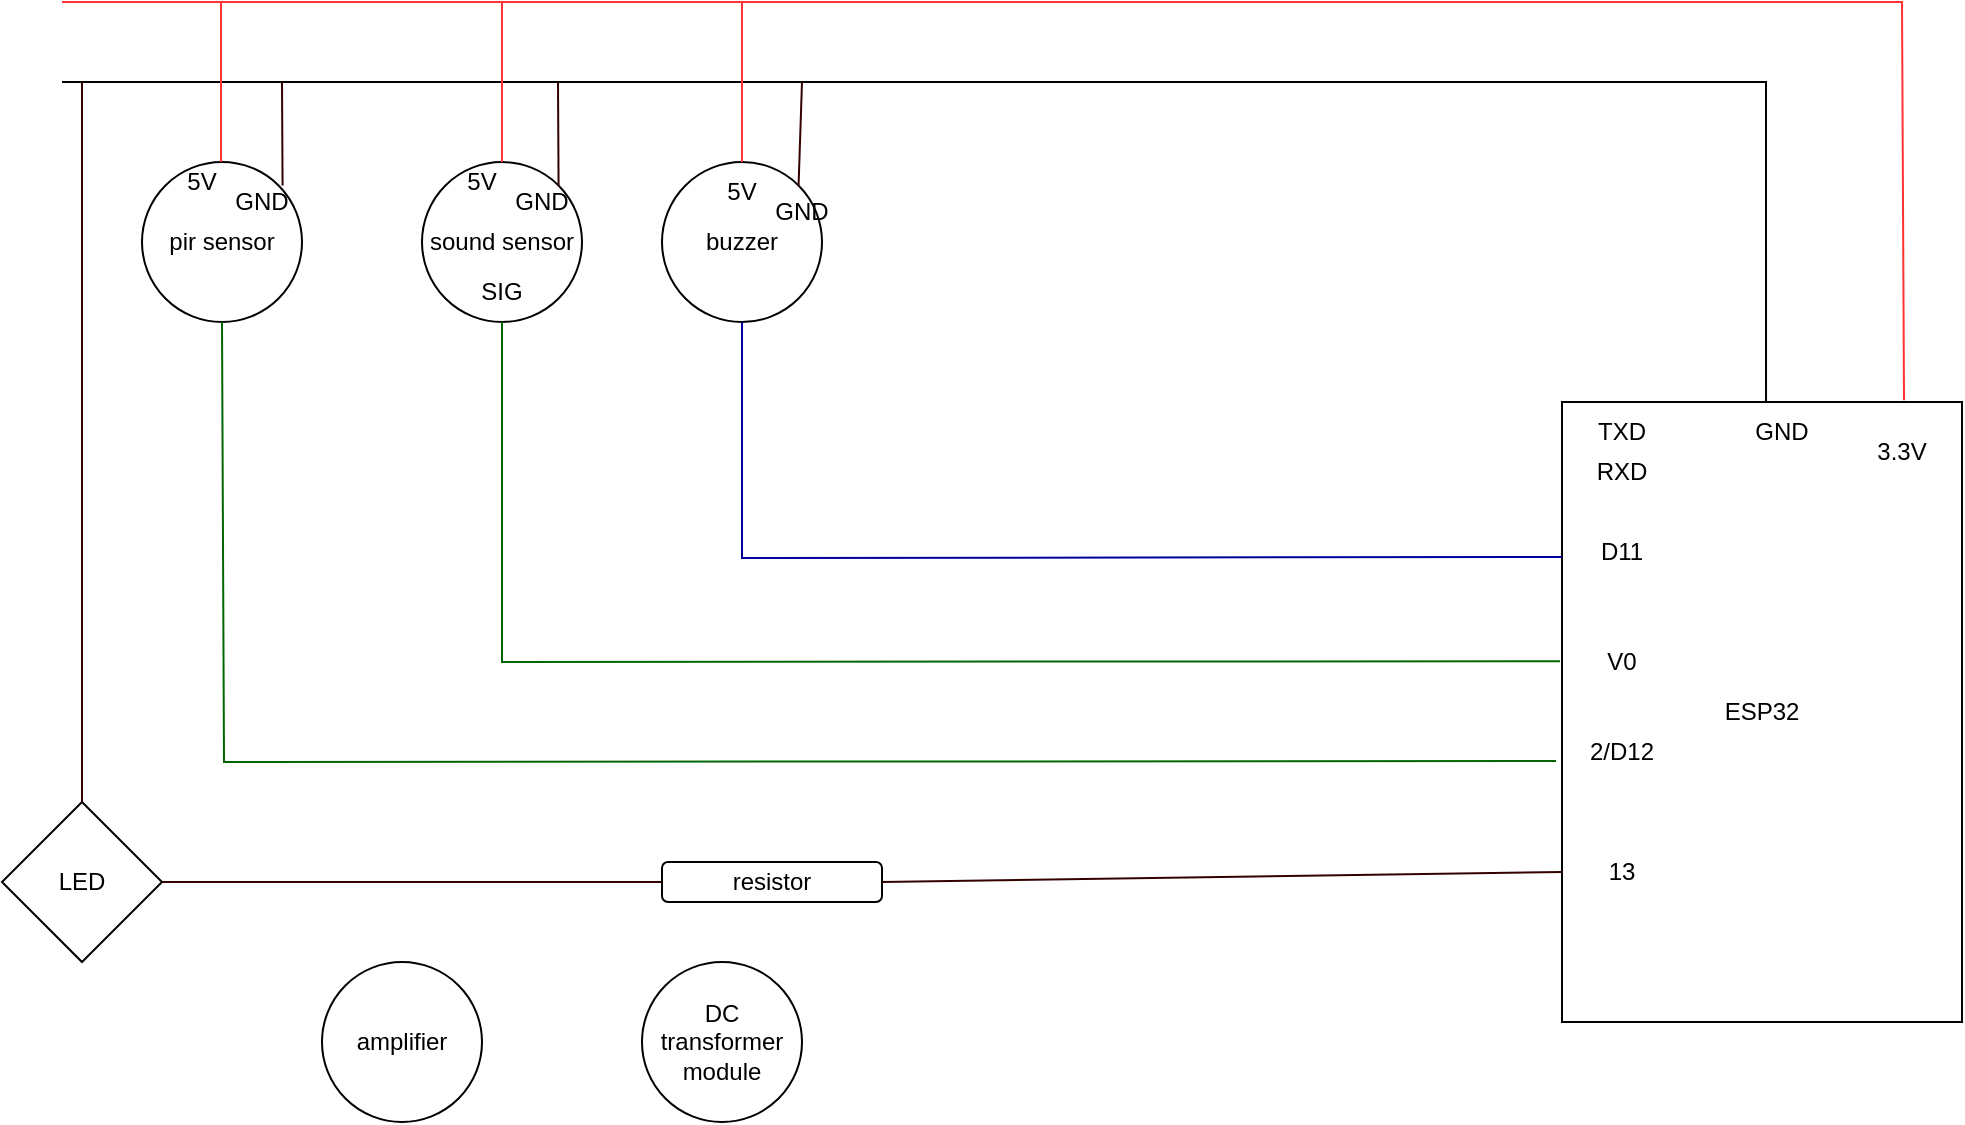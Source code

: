 <mxfile version="20.5.3" type="embed"><diagram id="Ut5pgSIDFxN2BnhGWpWC" name="Page-1"><mxGraphModel dx="1741" dy="760" grid="1" gridSize="10" guides="1" tooltips="1" connect="1" arrows="1" fold="1" page="1" pageScale="1" pageWidth="850" pageHeight="1100" math="0" shadow="0"><root><mxCell id="0"/><mxCell id="1" parent="0"/><mxCell id="2" value="ESP32" style="rounded=0;whiteSpace=wrap;html=1;" parent="1" vertex="1"><mxGeometry x="270" y="240" width="200" height="310" as="geometry"/></mxCell><mxCell id="4" value="buzzer" style="ellipse;whiteSpace=wrap;html=1;aspect=fixed;movable=0;resizable=0;rotatable=0;deletable=0;editable=0;connectable=0;" parent="1" vertex="1"><mxGeometry x="-180" y="120" width="80" height="80" as="geometry"/></mxCell><mxCell id="5" value="sound sensor" style="ellipse;whiteSpace=wrap;html=1;aspect=fixed;movable=0;resizable=0;rotatable=0;deletable=0;editable=0;connectable=0;" parent="1" vertex="1"><mxGeometry x="-300" y="120" width="80" height="80" as="geometry"/></mxCell><mxCell id="6" value="pir sensor" style="ellipse;whiteSpace=wrap;html=1;aspect=fixed;movable=0;resizable=0;rotatable=0;deletable=0;editable=0;connectable=0;" parent="1" vertex="1"><mxGeometry x="-440" y="120" width="80" height="80" as="geometry"/></mxCell><mxCell id="7" value="DC transformer module" style="ellipse;whiteSpace=wrap;html=1;aspect=fixed;" parent="1" vertex="1"><mxGeometry x="-190" y="520" width="80" height="80" as="geometry"/></mxCell><mxCell id="8" value="amplifier" style="ellipse;whiteSpace=wrap;html=1;aspect=fixed;" parent="1" vertex="1"><mxGeometry x="-350" y="520" width="80" height="80" as="geometry"/></mxCell><mxCell id="11" value="" style="endArrow=none;html=1;rounded=0;exitX=0.855;exitY=-0.003;exitDx=0;exitDy=0;exitPerimeter=0;strokeColor=#FF3333;" parent="1" source="2" edge="1"><mxGeometry width="50" height="50" relative="1" as="geometry"><mxPoint x="491" y="286.04" as="sourcePoint"/><mxPoint x="-480" y="40" as="targetPoint"/><Array as="points"><mxPoint x="440" y="40"/></Array></mxGeometry></mxCell><mxCell id="12" value="" style="endArrow=none;html=1;rounded=0;exitX=0.367;exitY=-0.017;exitDx=0;exitDy=0;exitPerimeter=0;" parent="1" source="14" edge="1"><mxGeometry width="50" height="50" relative="1" as="geometry"><mxPoint x="501" y="296.04" as="sourcePoint"/><mxPoint x="-480" y="80" as="targetPoint"/><Array as="points"><mxPoint x="372" y="80"/><mxPoint x="200" y="80"/></Array></mxGeometry></mxCell><mxCell id="13" value="3.3V" style="text;html=1;strokeColor=none;fillColor=none;align=center;verticalAlign=middle;whiteSpace=wrap;rounded=0;" parent="1" vertex="1"><mxGeometry x="410" y="250" width="60" height="30" as="geometry"/></mxCell><mxCell id="14" value="GND" style="text;html=1;strokeColor=none;fillColor=none;align=center;verticalAlign=middle;whiteSpace=wrap;rounded=0;" parent="1" vertex="1"><mxGeometry x="350" y="240" width="60" height="30" as="geometry"/></mxCell><mxCell id="20" value="TXD" style="text;html=1;strokeColor=none;fillColor=none;align=center;verticalAlign=middle;whiteSpace=wrap;rounded=0;" parent="1" vertex="1"><mxGeometry x="270" y="240" width="60" height="30" as="geometry"/></mxCell><mxCell id="21" value="RXD" style="text;html=1;strokeColor=none;fillColor=none;align=center;verticalAlign=middle;whiteSpace=wrap;rounded=0;" parent="1" vertex="1"><mxGeometry x="270" y="260" width="60" height="30" as="geometry"/></mxCell><mxCell id="27" value="" style="endArrow=none;html=1;rounded=0;entryX=0.5;entryY=0;entryDx=0;entryDy=0;strokeColor=#FF3333;" parent="1" target="4" edge="1"><mxGeometry width="50" height="50" relative="1" as="geometry"><mxPoint x="-140" y="40" as="sourcePoint"/><mxPoint x="11.967" y="131.967" as="targetPoint"/></mxGeometry></mxCell><mxCell id="28" value="" style="endArrow=none;html=1;rounded=0;strokeColor=#330000;exitX=1;exitY=0;exitDx=0;exitDy=0;" parent="1" source="4" edge="1"><mxGeometry width="50" height="50" relative="1" as="geometry"><mxPoint x="20" y="60" as="sourcePoint"/><mxPoint x="-110" y="80" as="targetPoint"/></mxGeometry></mxCell><mxCell id="29" value="" style="endArrow=none;html=1;rounded=0;entryX=0;entryY=0.25;entryDx=0;entryDy=0;strokeColor=#000099;exitX=0.5;exitY=1;exitDx=0;exitDy=0;" parent="1" source="4" target="2" edge="1"><mxGeometry width="50" height="50" relative="1" as="geometry"><mxPoint x="-140" y="50" as="sourcePoint"/><mxPoint x="-130" y="130" as="targetPoint"/><Array as="points"><mxPoint x="-140" y="318"/></Array></mxGeometry></mxCell><mxCell id="30" value="D11" style="text;html=1;strokeColor=none;fillColor=none;align=center;verticalAlign=middle;whiteSpace=wrap;rounded=0;" parent="1" vertex="1"><mxGeometry x="270" y="300" width="60" height="30" as="geometry"/></mxCell><mxCell id="31" value="" style="endArrow=none;html=1;rounded=0;entryX=0.5;entryY=0;entryDx=0;entryDy=0;strokeColor=#FF3333;" parent="1" target="5" edge="1"><mxGeometry width="50" height="50" relative="1" as="geometry"><mxPoint x="-260" y="40" as="sourcePoint"/><mxPoint x="-130" y="130" as="targetPoint"/></mxGeometry></mxCell><mxCell id="32" value="" style="endArrow=none;html=1;rounded=0;strokeColor=#330000;entryX=1;entryY=0;entryDx=0;entryDy=0;" parent="1" target="5" edge="1"><mxGeometry width="50" height="50" relative="1" as="geometry"><mxPoint x="-232" y="80" as="sourcePoint"/><mxPoint x="-100" y="90" as="targetPoint"/></mxGeometry></mxCell><mxCell id="33" value="" style="endArrow=none;html=1;rounded=0;entryX=-0.005;entryY=0.418;entryDx=0;entryDy=0;strokeColor=#006600;exitX=0.5;exitY=1;exitDx=0;exitDy=0;entryPerimeter=0;" parent="1" source="5" target="2" edge="1"><mxGeometry width="50" height="50" relative="1" as="geometry"><mxPoint x="-130" y="210" as="sourcePoint"/><mxPoint x="280" y="327.5" as="targetPoint"/><Array as="points"><mxPoint x="-260" y="370"/></Array></mxGeometry></mxCell><mxCell id="34" value="V0" style="text;html=1;strokeColor=none;fillColor=none;align=center;verticalAlign=middle;whiteSpace=wrap;rounded=0;" parent="1" vertex="1"><mxGeometry x="270" y="355" width="60" height="30" as="geometry"/></mxCell><mxCell id="36" value="SIG" style="text;html=1;strokeColor=none;fillColor=none;align=center;verticalAlign=middle;whiteSpace=wrap;rounded=0;movable=0;resizable=0;rotatable=0;deletable=0;editable=0;connectable=0;" parent="1" vertex="1"><mxGeometry x="-290" y="170" width="60" height="30" as="geometry"/></mxCell><mxCell id="37" value="" style="endArrow=none;html=1;rounded=0;entryX=0.5;entryY=0;entryDx=0;entryDy=0;strokeColor=#FF3333;" parent="1" edge="1"><mxGeometry width="50" height="50" relative="1" as="geometry"><mxPoint x="-400.5" y="40" as="sourcePoint"/><mxPoint x="-400.5" y="120" as="targetPoint"/></mxGeometry></mxCell><mxCell id="38" value="" style="endArrow=none;html=1;rounded=0;strokeColor=#330000;entryX=1;entryY=0;entryDx=0;entryDy=0;" parent="1" edge="1"><mxGeometry width="50" height="50" relative="1" as="geometry"><mxPoint x="-370" y="80" as="sourcePoint"/><mxPoint x="-369.716" y="131.716" as="targetPoint"/></mxGeometry></mxCell><mxCell id="39" value="" style="endArrow=none;html=1;rounded=0;entryX=-0.015;entryY=0.579;entryDx=0;entryDy=0;strokeColor=#006600;entryPerimeter=0;exitX=0.5;exitY=1;exitDx=0;exitDy=0;" parent="1" source="6" target="2" edge="1"><mxGeometry width="50" height="50" relative="1" as="geometry"><mxPoint x="-399" y="210" as="sourcePoint"/><mxPoint x="130" y="419.58" as="targetPoint"/><Array as="points"><mxPoint x="-399" y="420"/></Array></mxGeometry></mxCell><mxCell id="40" value="2/D12" style="text;html=1;strokeColor=none;fillColor=none;align=center;verticalAlign=middle;whiteSpace=wrap;rounded=0;" parent="1" vertex="1"><mxGeometry x="270" y="400" width="60" height="30" as="geometry"/></mxCell><mxCell id="41" value="LED" style="rhombus;whiteSpace=wrap;html=1;" parent="1" vertex="1"><mxGeometry x="-510" y="440" width="80" height="80" as="geometry"/></mxCell><mxCell id="42" value="" style="endArrow=none;html=1;rounded=0;strokeColor=#330000;" parent="1" target="41" edge="1"><mxGeometry width="50" height="50" relative="1" as="geometry"><mxPoint x="-470" y="80" as="sourcePoint"/><mxPoint x="-359.716" y="141.716" as="targetPoint"/></mxGeometry></mxCell><mxCell id="43" value="" style="endArrow=none;html=1;rounded=0;strokeColor=#330000;exitX=0;exitY=0.5;exitDx=0;exitDy=0;entryX=1;entryY=0.5;entryDx=0;entryDy=0;" parent="1" source="45" target="41" edge="1"><mxGeometry width="50" height="50" relative="1" as="geometry"><mxPoint x="-460" y="90" as="sourcePoint"/><mxPoint x="-455.482" y="460.482" as="targetPoint"/></mxGeometry></mxCell><mxCell id="44" value="13" style="text;html=1;strokeColor=none;fillColor=none;align=center;verticalAlign=middle;whiteSpace=wrap;rounded=0;" parent="1" vertex="1"><mxGeometry x="270" y="460" width="60" height="30" as="geometry"/></mxCell><mxCell id="45" value="resistor" style="rounded=1;whiteSpace=wrap;html=1;" parent="1" vertex="1"><mxGeometry x="-180" y="470" width="110" height="20" as="geometry"/></mxCell><mxCell id="46" value="" style="endArrow=none;html=1;rounded=0;strokeColor=#330000;exitX=1;exitY=0.5;exitDx=0;exitDy=0;entryX=0;entryY=0.5;entryDx=0;entryDy=0;" parent="1" source="45" target="44" edge="1"><mxGeometry width="50" height="50" relative="1" as="geometry"><mxPoint x="-160" y="525" as="sourcePoint"/><mxPoint x="-415" y="500" as="targetPoint"/></mxGeometry></mxCell><mxCell id="47" value="5V" style="text;html=1;strokeColor=none;fillColor=none;align=center;verticalAlign=middle;whiteSpace=wrap;rounded=0;movable=0;resizable=0;rotatable=0;deletable=0;editable=0;connectable=0;" parent="1" vertex="1"><mxGeometry x="-170" y="120" width="60" height="30" as="geometry"/></mxCell><mxCell id="49" value="GND&lt;br&gt;" style="text;html=1;strokeColor=none;fillColor=none;align=center;verticalAlign=middle;whiteSpace=wrap;rounded=0;movable=0;resizable=0;rotatable=0;deletable=0;editable=0;connectable=0;" parent="1" vertex="1"><mxGeometry x="-140" y="130" width="60" height="30" as="geometry"/></mxCell><mxCell id="50" value="5V" style="text;html=1;strokeColor=none;fillColor=none;align=center;verticalAlign=middle;whiteSpace=wrap;rounded=0;movable=0;resizable=0;rotatable=0;deletable=0;editable=0;connectable=0;" parent="1" vertex="1"><mxGeometry x="-300" y="115" width="60" height="30" as="geometry"/></mxCell><mxCell id="51" value="GND&lt;br&gt;" style="text;html=1;strokeColor=none;fillColor=none;align=center;verticalAlign=middle;whiteSpace=wrap;rounded=0;movable=0;resizable=0;rotatable=0;deletable=0;editable=0;connectable=0;" parent="1" vertex="1"><mxGeometry x="-270" y="125" width="60" height="30" as="geometry"/></mxCell><mxCell id="52" value="5V" style="text;html=1;strokeColor=none;fillColor=none;align=center;verticalAlign=middle;whiteSpace=wrap;rounded=0;movable=0;resizable=0;rotatable=0;deletable=0;editable=0;connectable=0;" parent="1" vertex="1"><mxGeometry x="-440" y="115" width="60" height="30" as="geometry"/></mxCell><mxCell id="53" value="GND&lt;br&gt;" style="text;html=1;strokeColor=none;fillColor=none;align=center;verticalAlign=middle;whiteSpace=wrap;rounded=0;movable=0;resizable=0;rotatable=0;deletable=0;editable=0;connectable=0;" parent="1" vertex="1"><mxGeometry x="-410" y="125" width="60" height="30" as="geometry"/></mxCell></root></mxGraphModel></diagram></mxfile>